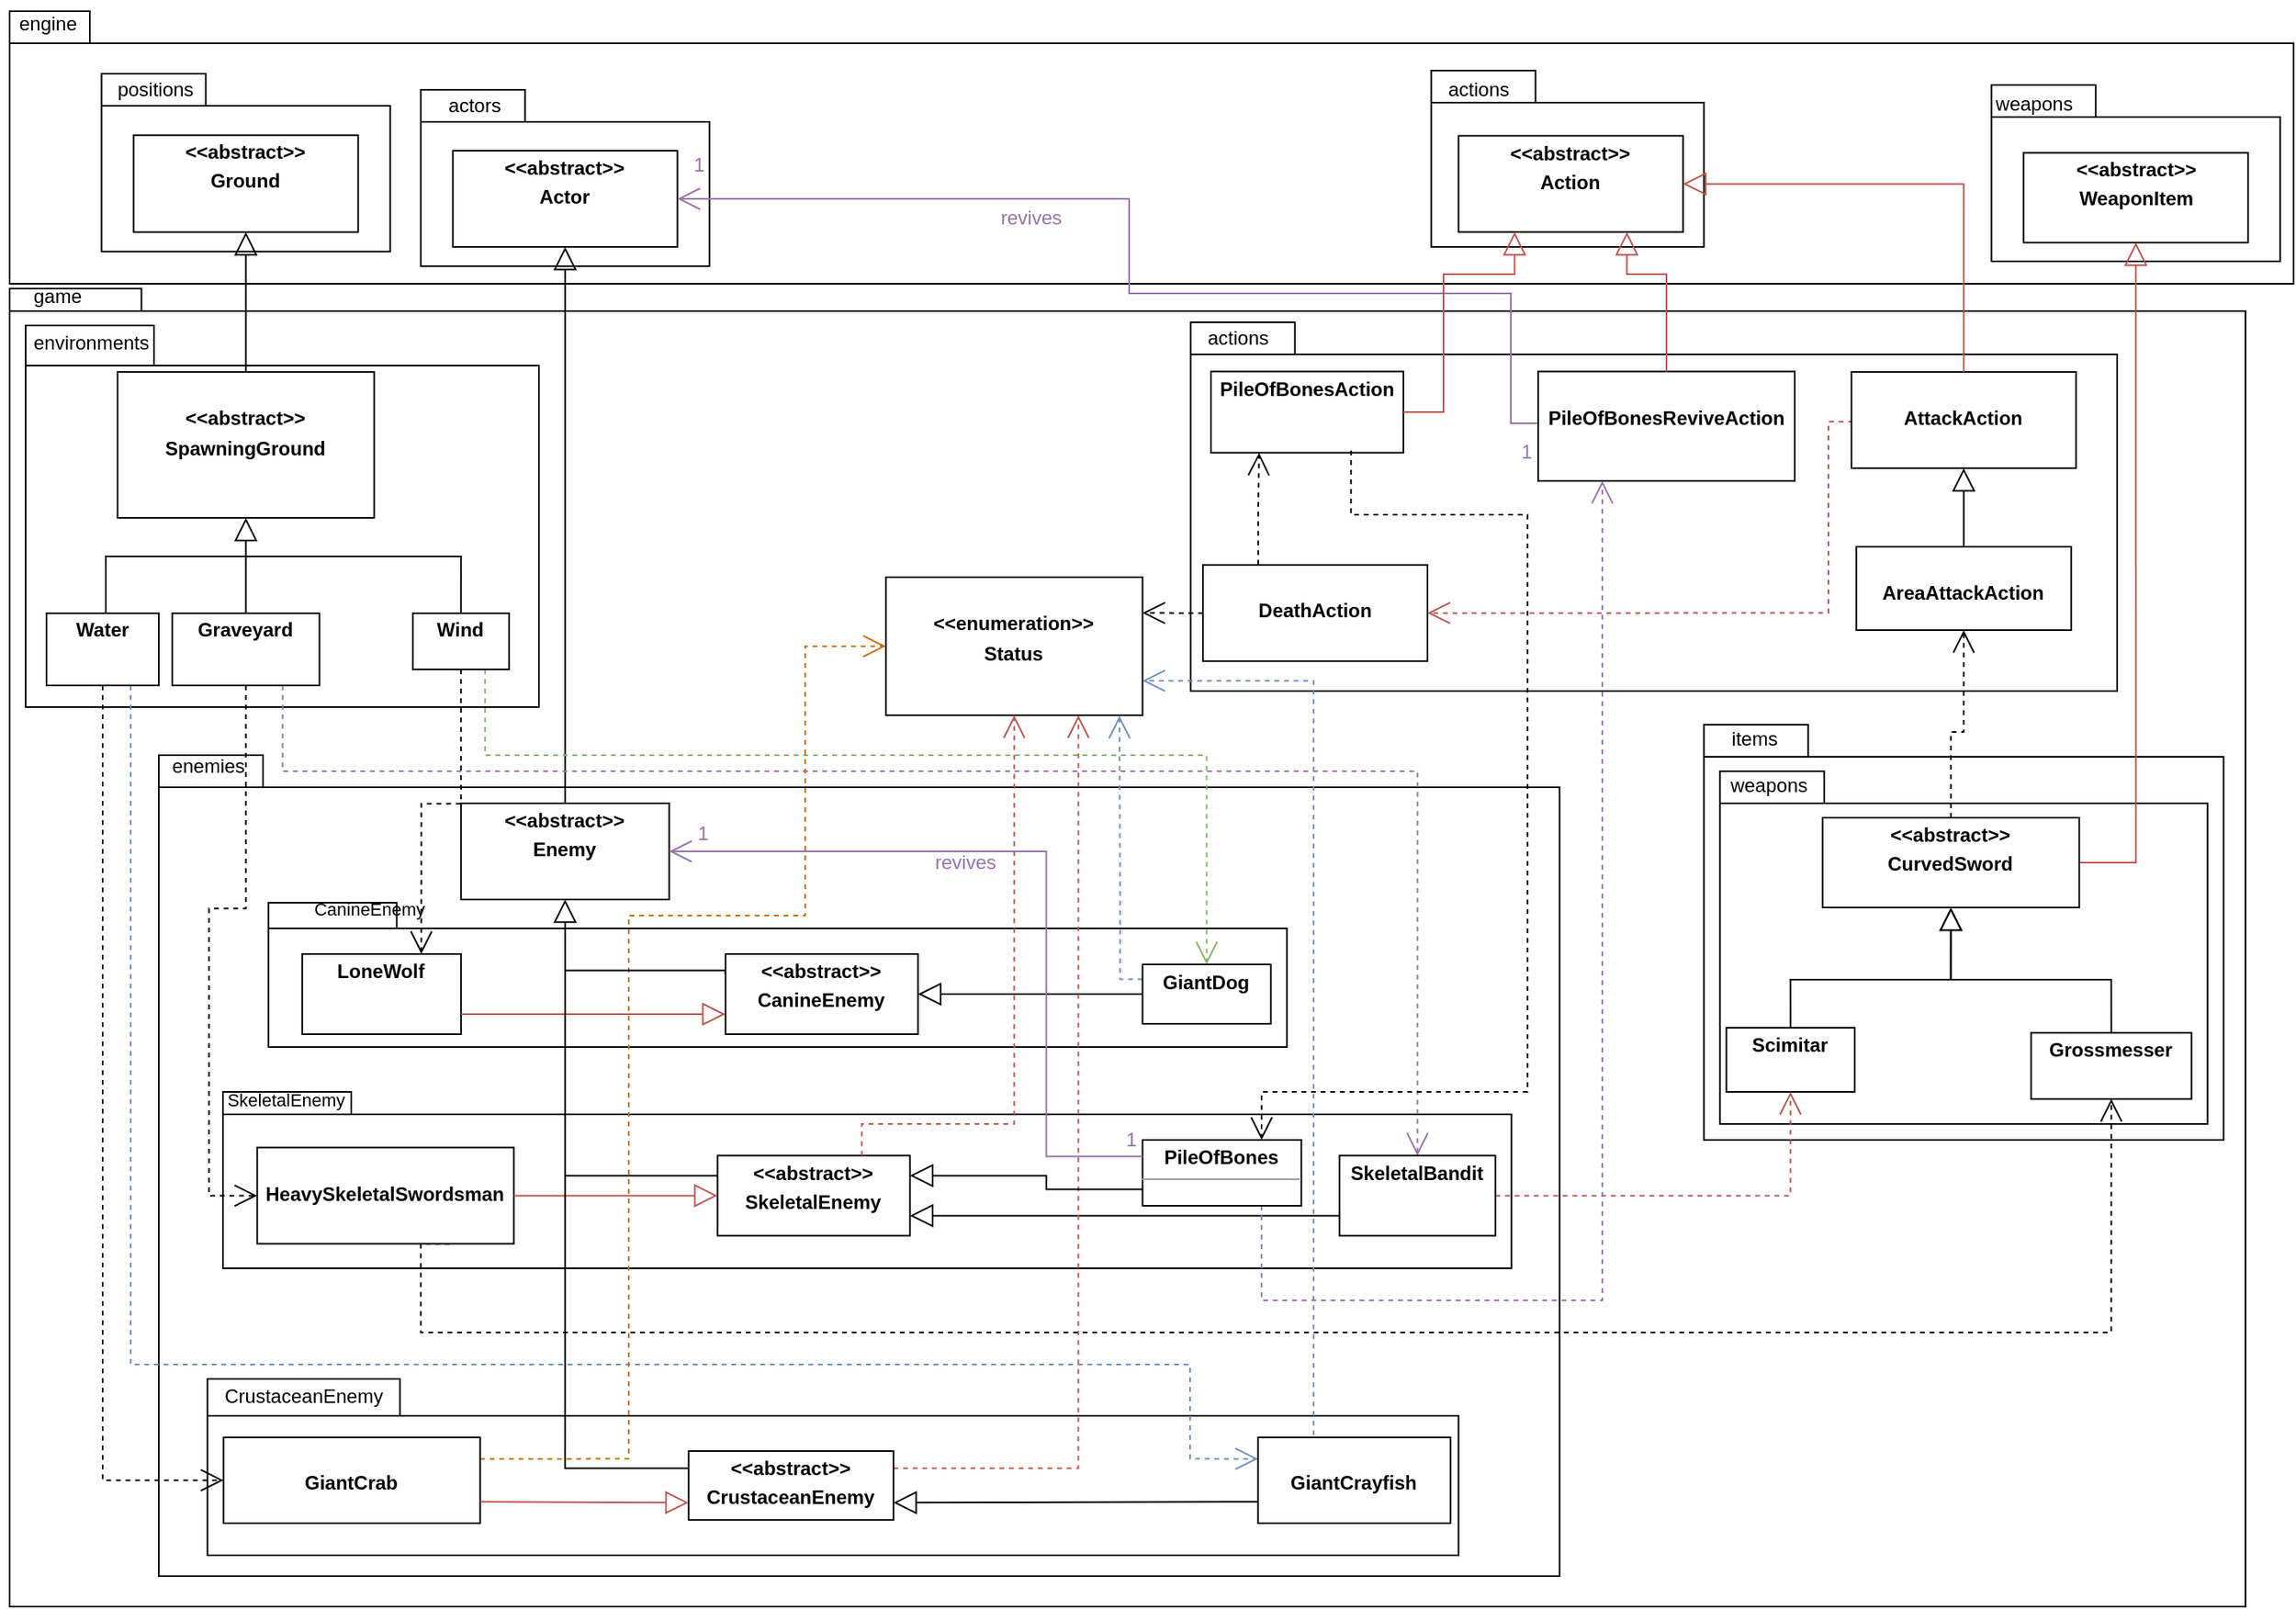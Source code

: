 <mxfile version="21.2.4" type="device">
  <diagram id="C5RBs43oDa-KdzZeNtuy" name="Page-1">
    <mxGraphModel dx="1568" dy="755" grid="1" gridSize="10" guides="1" tooltips="1" connect="1" arrows="1" fold="1" page="1" pageScale="1" pageWidth="827" pageHeight="1169" math="0" shadow="0">
      <root>
        <mxCell id="WIyWlLk6GJQsqaUBKTNV-0" />
        <mxCell id="WIyWlLk6GJQsqaUBKTNV-1" parent="WIyWlLk6GJQsqaUBKTNV-0" />
        <mxCell id="Q8YrJbRf7OsM0WiJZfdT-38" value="" style="shape=folder;fontStyle=1;spacingTop=10;tabWidth=40;tabHeight=14;tabPosition=left;html=1;whiteSpace=wrap;movable=1;resizable=1;rotatable=1;deletable=1;editable=1;locked=0;connectable=1;" parent="WIyWlLk6GJQsqaUBKTNV-1" vertex="1">
          <mxGeometry x="16" y="197" width="1394" height="822" as="geometry" />
        </mxCell>
        <mxCell id="JI6TtJaiHcL6YhsG274x-12" value="" style="shape=folder;fontStyle=1;spacingTop=10;tabWidth=65;tabHeight=20;tabPosition=left;html=1;whiteSpace=wrap;" vertex="1" parent="WIyWlLk6GJQsqaUBKTNV-1">
          <mxGeometry x="109" y="488" width="873.34" height="512" as="geometry" />
        </mxCell>
        <mxCell id="JI6TtJaiHcL6YhsG274x-13" value="&lt;div&gt;enemies&lt;/div&gt;" style="text;html=1;strokeColor=none;fillColor=none;align=center;verticalAlign=middle;whiteSpace=wrap;rounded=0;" vertex="1" parent="WIyWlLk6GJQsqaUBKTNV-1">
          <mxGeometry x="110.34" y="480" width="60" height="30" as="geometry" />
        </mxCell>
        <mxCell id="JI6TtJaiHcL6YhsG274x-10" value="" style="shape=folder;fontStyle=1;spacingTop=10;tabWidth=80;tabHeight=25;tabPosition=left;html=1;whiteSpace=wrap;" vertex="1" parent="WIyWlLk6GJQsqaUBKTNV-1">
          <mxGeometry x="26" y="220.03" width="320" height="237.97" as="geometry" />
        </mxCell>
        <mxCell id="JI6TtJaiHcL6YhsG274x-11" value="environments" style="text;html=1;strokeColor=none;fillColor=none;align=center;verticalAlign=middle;whiteSpace=wrap;rounded=0;" vertex="1" parent="WIyWlLk6GJQsqaUBKTNV-1">
          <mxGeometry x="37" y="223.96" width="60" height="14.03" as="geometry" />
        </mxCell>
        <mxCell id="JI6TtJaiHcL6YhsG274x-8" value="" style="shape=folder;fontStyle=1;spacingTop=10;tabWidth=65;tabHeight=20;tabPosition=left;html=1;whiteSpace=wrap;" vertex="1" parent="WIyWlLk6GJQsqaUBKTNV-1">
          <mxGeometry x="1072.34" y="469" width="324" height="259" as="geometry" />
        </mxCell>
        <mxCell id="JI6TtJaiHcL6YhsG274x-9" value="items" style="text;html=1;strokeColor=none;fillColor=none;align=center;verticalAlign=middle;whiteSpace=wrap;rounded=0;" vertex="1" parent="WIyWlLk6GJQsqaUBKTNV-1">
          <mxGeometry x="1074.34" y="463" width="60" height="30" as="geometry" />
        </mxCell>
        <mxCell id="-BQ047IAaA30-ouGBMNb-2" value="" style="shape=folder;fontStyle=1;spacingTop=10;tabWidth=50;tabHeight=20;tabPosition=left;html=1;whiteSpace=wrap;" parent="WIyWlLk6GJQsqaUBKTNV-1" vertex="1">
          <mxGeometry x="16" y="24" width="1424" height="170" as="geometry" />
        </mxCell>
        <mxCell id="JI6TtJaiHcL6YhsG274x-6" value="" style="shape=folder;fontStyle=1;spacingTop=10;tabWidth=65;tabHeight=20;tabPosition=left;html=1;whiteSpace=wrap;" vertex="1" parent="WIyWlLk6GJQsqaUBKTNV-1">
          <mxGeometry x="752.34" y="218" width="577.66" height="230" as="geometry" />
        </mxCell>
        <mxCell id="JI6TtJaiHcL6YhsG274x-7" value="actions" style="text;html=1;strokeColor=none;fillColor=none;align=center;verticalAlign=middle;whiteSpace=wrap;rounded=0;" vertex="1" parent="WIyWlLk6GJQsqaUBKTNV-1">
          <mxGeometry x="752.34" y="212.97" width="60" height="30" as="geometry" />
        </mxCell>
        <mxCell id="JI6TtJaiHcL6YhsG274x-4" value="" style="shape=folder;fontStyle=1;spacingTop=10;tabWidth=65;tabHeight=20;tabPosition=left;html=1;whiteSpace=wrap;" vertex="1" parent="WIyWlLk6GJQsqaUBKTNV-1">
          <mxGeometry x="1082.34" y="498" width="304" height="220" as="geometry" />
        </mxCell>
        <mxCell id="JI6TtJaiHcL6YhsG274x-5" value="weapons" style="text;html=1;strokeColor=none;fillColor=none;align=center;verticalAlign=middle;whiteSpace=wrap;rounded=0;" vertex="1" parent="WIyWlLk6GJQsqaUBKTNV-1">
          <mxGeometry x="1083.34" y="492" width="60" height="30" as="geometry" />
        </mxCell>
        <mxCell id="1DobKLqqPlb3yyplbgbn-2" value="" style="shape=folder;fontStyle=1;spacingTop=10;tabWidth=80;tabHeight=16;tabPosition=left;html=1;whiteSpace=wrap;movable=1;resizable=1;rotatable=1;deletable=1;editable=1;locked=0;connectable=1;" parent="WIyWlLk6GJQsqaUBKTNV-1" vertex="1">
          <mxGeometry x="177.34" y="580" width="635" height="90" as="geometry" />
        </mxCell>
        <mxCell id="1DobKLqqPlb3yyplbgbn-1" value="" style="shape=folder;fontStyle=1;spacingTop=10;tabWidth=80;tabHeight=14;tabPosition=left;html=1;whiteSpace=wrap;movable=1;resizable=1;rotatable=1;deletable=1;editable=1;locked=0;connectable=1;" parent="WIyWlLk6GJQsqaUBKTNV-1" vertex="1">
          <mxGeometry x="149" y="698" width="803.34" height="110" as="geometry" />
        </mxCell>
        <mxCell id="1DobKLqqPlb3yyplbgbn-0" value="" style="shape=folder;fontStyle=1;spacingTop=10;tabWidth=120;tabHeight=23;tabPosition=left;html=1;whiteSpace=wrap;movable=1;resizable=1;rotatable=1;deletable=1;editable=1;locked=0;connectable=1;" parent="WIyWlLk6GJQsqaUBKTNV-1" vertex="1">
          <mxGeometry x="139.34" y="877" width="780" height="110" as="geometry" />
        </mxCell>
        <mxCell id="aCF4ebAeAmmlX8r3hrio-355" value="" style="group" parent="WIyWlLk6GJQsqaUBKTNV-1" vertex="1" connectable="0">
          <mxGeometry x="1250" y="60.0" width="181.66" height="120.0" as="geometry" />
        </mxCell>
        <mxCell id="WeC_Fzpdg34F6DS3K2GO-38" value="`" style="shape=folder;fontStyle=1;spacingTop=10;tabWidth=65;tabHeight=20;tabPosition=left;html=1;whiteSpace=wrap;" parent="aCF4ebAeAmmlX8r3hrio-355" vertex="1">
          <mxGeometry x="1.66" y="10.0" width="180" height="110" as="geometry" />
        </mxCell>
        <mxCell id="WeC_Fzpdg34F6DS3K2GO-39" value="weapons&lt;span style=&quot;white-space: pre;&quot;&gt; &lt;/span&gt;" style="text;html=1;strokeColor=none;fillColor=none;align=center;verticalAlign=middle;whiteSpace=wrap;rounded=0;" parent="aCF4ebAeAmmlX8r3hrio-355" vertex="1">
          <mxGeometry width="60" height="44.211" as="geometry" />
        </mxCell>
        <mxCell id="WeC_Fzpdg34F6DS3K2GO-40" value="&lt;p style=&quot;margin:0px;margin-top:4px;text-align:center;&quot;&gt;&lt;b&gt;&amp;lt;&amp;lt;abstract&amp;gt;&amp;gt;&lt;/b&gt;&lt;/p&gt;&lt;p style=&quot;margin:0px;margin-top:4px;text-align:center;&quot;&gt;&lt;b&gt;WeaponItem&lt;/b&gt;&lt;/p&gt;" style="verticalAlign=top;align=left;overflow=fill;fontSize=12;fontFamily=Helvetica;html=1;whiteSpace=wrap;" parent="aCF4ebAeAmmlX8r3hrio-355" vertex="1">
          <mxGeometry x="21.66" y="52.28" width="140" height="56" as="geometry" />
        </mxCell>
        <mxCell id="-BQ047IAaA30-ouGBMNb-3" value="&lt;div&gt;engine&lt;/div&gt;" style="text;html=1;strokeColor=none;fillColor=none;align=center;verticalAlign=middle;whiteSpace=wrap;rounded=0;" parent="WIyWlLk6GJQsqaUBKTNV-1" vertex="1">
          <mxGeometry x="10" y="17" width="60" height="30.222" as="geometry" />
        </mxCell>
        <mxCell id="-BQ047IAaA30-ouGBMNb-7" value="" style="group" parent="WIyWlLk6GJQsqaUBKTNV-1" vertex="1" connectable="0">
          <mxGeometry x="73.29" y="57.996" width="180" height="115.852" as="geometry" />
        </mxCell>
        <mxCell id="-BQ047IAaA30-ouGBMNb-4" value="" style="shape=folder;fontStyle=1;spacingTop=10;tabWidth=65;tabHeight=20;tabPosition=left;html=1;whiteSpace=wrap;movable=1;resizable=1;rotatable=1;deletable=1;editable=1;locked=0;connectable=1;" parent="-BQ047IAaA30-ouGBMNb-7" vertex="1">
          <mxGeometry y="5.037" width="180" height="110.815" as="geometry" />
        </mxCell>
        <mxCell id="-BQ047IAaA30-ouGBMNb-5" value="positions" style="text;html=1;strokeColor=none;fillColor=none;align=center;verticalAlign=middle;whiteSpace=wrap;rounded=0;movable=1;resizable=1;rotatable=1;deletable=1;editable=1;locked=0;connectable=1;" parent="-BQ047IAaA30-ouGBMNb-7" vertex="1">
          <mxGeometry x="4" width="60" height="30.222" as="geometry" />
        </mxCell>
        <mxCell id="-BQ047IAaA30-ouGBMNb-6" value="&lt;p style=&quot;margin:0px;margin-top:4px;text-align:center;&quot;&gt;&lt;b&gt;&amp;lt;&amp;lt;abstract&amp;gt;&amp;gt;&lt;/b&gt;&lt;/p&gt;&lt;p style=&quot;margin:0px;margin-top:4px;text-align:center;&quot;&gt;&lt;b&gt;Ground&lt;/b&gt;&lt;/p&gt;" style="verticalAlign=top;align=left;overflow=fill;fontSize=12;fontFamily=Helvetica;html=1;whiteSpace=wrap;movable=1;resizable=1;rotatable=1;deletable=1;editable=1;locked=0;connectable=1;" parent="-BQ047IAaA30-ouGBMNb-7" vertex="1">
          <mxGeometry x="20" y="43.319" width="140" height="60.444" as="geometry" />
        </mxCell>
        <mxCell id="aCF4ebAeAmmlX8r3hrio-55" value="" style="group" parent="WIyWlLk6GJQsqaUBKTNV-1" vertex="1" connectable="0">
          <mxGeometry x="272.34" y="68" width="180" height="115" as="geometry" />
        </mxCell>
        <mxCell id="aCF4ebAeAmmlX8r3hrio-56" value="" style="shape=folder;fontStyle=1;spacingTop=10;tabWidth=65;tabHeight=20;tabPosition=left;html=1;whiteSpace=wrap;" parent="aCF4ebAeAmmlX8r3hrio-55" vertex="1">
          <mxGeometry y="5" width="180" height="110" as="geometry" />
        </mxCell>
        <mxCell id="aCF4ebAeAmmlX8r3hrio-57" value="actors" style="text;html=1;strokeColor=none;fillColor=none;align=center;verticalAlign=middle;whiteSpace=wrap;rounded=0;" parent="aCF4ebAeAmmlX8r3hrio-55" vertex="1">
          <mxGeometry x="4" width="60" height="30" as="geometry" />
        </mxCell>
        <mxCell id="aCF4ebAeAmmlX8r3hrio-58" value="&lt;p style=&quot;margin:0px;margin-top:4px;text-align:center;&quot;&gt;&lt;b style=&quot;background-color: initial;&quot;&gt;&amp;lt;&amp;lt;abstract&amp;gt;&amp;gt;&lt;/b&gt;&lt;br&gt;&lt;/p&gt;&lt;p style=&quot;margin:0px;margin-top:4px;text-align:center;&quot;&gt;&lt;b&gt;Actor&lt;/b&gt;&lt;/p&gt;" style="verticalAlign=top;align=left;overflow=fill;fontSize=12;fontFamily=Helvetica;html=1;whiteSpace=wrap;" parent="aCF4ebAeAmmlX8r3hrio-55" vertex="1">
          <mxGeometry x="20" y="43" width="140" height="60" as="geometry" />
        </mxCell>
        <mxCell id="Q8YrJbRf7OsM0WiJZfdT-33" value="1" style="text;html=1;align=center;verticalAlign=middle;whiteSpace=wrap;rounded=0;labelBackgroundColor=none;fontColor=#9673A6;" parent="aCF4ebAeAmmlX8r3hrio-55" vertex="1">
          <mxGeometry x="168" y="43.0" width="12" height="17.87" as="geometry" />
        </mxCell>
        <mxCell id="aCF4ebAeAmmlX8r3hrio-59" value="" style="endArrow=block;endSize=12;endFill=0;html=1;rounded=0;exitX=0.5;exitY=0;exitDx=0;exitDy=0;entryX=0.5;entryY=1;entryDx=0;entryDy=0;" parent="WIyWlLk6GJQsqaUBKTNV-1" source="aCF4ebAeAmmlX8r3hrio-53" target="aCF4ebAeAmmlX8r3hrio-58" edge="1">
          <mxGeometry width="160" relative="1" as="geometry">
            <mxPoint x="89.34" y="407" as="sourcePoint" />
            <mxPoint x="89.34" y="331" as="targetPoint" />
          </mxGeometry>
        </mxCell>
        <mxCell id="WeC_Fzpdg34F6DS3K2GO-46" style="edgeStyle=orthogonalEdgeStyle;rounded=0;orthogonalLoop=1;jettySize=auto;html=1;exitX=0.5;exitY=1;exitDx=0;exitDy=0;entryX=0;entryY=0.5;entryDx=0;entryDy=0;endArrow=open;endFill=0;dashed=1;endSize=12;" parent="WIyWlLk6GJQsqaUBKTNV-1" source="WeC_Fzpdg34F6DS3K2GO-13" target="aCF4ebAeAmmlX8r3hrio-101" edge="1">
          <mxGeometry relative="1" as="geometry">
            <mxPoint x="-137.66" y="709.09" as="targetPoint" />
          </mxGeometry>
        </mxCell>
        <mxCell id="1DobKLqqPlb3yyplbgbn-3" value="CanineEnemy" style="edgeLabel;html=1;align=center;verticalAlign=middle;resizable=0;points=[];labelBackgroundColor=none;" parent="WeC_Fzpdg34F6DS3K2GO-46" vertex="1" connectable="0">
          <mxGeometry x="-0.806" y="-4" relative="1" as="geometry">
            <mxPoint x="170" y="84" as="offset" />
          </mxGeometry>
        </mxCell>
        <mxCell id="Q8YrJbRf7OsM0WiJZfdT-10" style="edgeStyle=orthogonalEdgeStyle;rounded=0;orthogonalLoop=1;jettySize=auto;html=1;exitX=0.75;exitY=1;exitDx=0;exitDy=0;entryX=0;entryY=0.25;entryDx=0;entryDy=0;dashed=1;fillColor=#dae8fc;strokeColor=#6c8ebf;endSize=12;endArrow=open;endFill=0;" parent="WIyWlLk6GJQsqaUBKTNV-1" source="WeC_Fzpdg34F6DS3K2GO-13" target="aCF4ebAeAmmlX8r3hrio-130" edge="1">
          <mxGeometry relative="1" as="geometry">
            <Array as="points">
              <mxPoint x="92" y="868" />
              <mxPoint x="752" y="868" />
              <mxPoint x="752" y="927" />
            </Array>
          </mxGeometry>
        </mxCell>
        <mxCell id="WeC_Fzpdg34F6DS3K2GO-13" value="&lt;p style=&quot;margin:0px;margin-top:4px;text-align:center;&quot;&gt;&lt;b&gt;Water&lt;/b&gt;&lt;br&gt;&lt;/p&gt;&lt;div&gt;&lt;br&gt;&lt;/div&gt;" style="verticalAlign=top;align=left;overflow=fill;fontSize=12;fontFamily=Helvetica;html=1;whiteSpace=wrap;" parent="WIyWlLk6GJQsqaUBKTNV-1" vertex="1">
          <mxGeometry x="39.0" y="399.47" width="70" height="45" as="geometry" />
        </mxCell>
        <mxCell id="WeC_Fzpdg34F6DS3K2GO-51" style="rounded=0;orthogonalLoop=1;jettySize=auto;html=1;exitX=0.5;exitY=1;exitDx=0;exitDy=0;entryX=0.75;entryY=0;entryDx=0;entryDy=0;endArrow=open;endFill=0;dashed=1;endSize=12;edgeStyle=orthogonalEdgeStyle;" parent="WIyWlLk6GJQsqaUBKTNV-1" source="WeC_Fzpdg34F6DS3K2GO-14" target="WeC_Fzpdg34F6DS3K2GO-20" edge="1">
          <mxGeometry relative="1" as="geometry" />
        </mxCell>
        <mxCell id="Q8YrJbRf7OsM0WiJZfdT-8" style="edgeStyle=orthogonalEdgeStyle;rounded=0;orthogonalLoop=1;jettySize=auto;html=1;exitX=0.5;exitY=0;exitDx=0;exitDy=0;entryX=0.5;entryY=0;entryDx=0;entryDy=0;endArrow=none;endFill=0;" parent="WIyWlLk6GJQsqaUBKTNV-1" source="WeC_Fzpdg34F6DS3K2GO-14" target="WeC_Fzpdg34F6DS3K2GO-13" edge="1">
          <mxGeometry relative="1" as="geometry">
            <Array as="points">
              <mxPoint x="297" y="364" />
              <mxPoint x="76" y="364" />
              <mxPoint x="76" y="400" />
            </Array>
          </mxGeometry>
        </mxCell>
        <mxCell id="Q8YrJbRf7OsM0WiJZfdT-12" style="edgeStyle=orthogonalEdgeStyle;rounded=0;orthogonalLoop=1;jettySize=auto;html=1;exitX=0.75;exitY=1;exitDx=0;exitDy=0;entryX=0.5;entryY=0;entryDx=0;entryDy=0;endSize=12;dashed=1;endArrow=open;endFill=0;fillColor=#d5e8d4;strokeColor=#82b366;" parent="WIyWlLk6GJQsqaUBKTNV-1" source="WeC_Fzpdg34F6DS3K2GO-14" target="aCF4ebAeAmmlX8r3hrio-132" edge="1">
          <mxGeometry relative="1" as="geometry">
            <Array as="points">
              <mxPoint x="312" y="488" />
              <mxPoint x="762" y="488" />
            </Array>
          </mxGeometry>
        </mxCell>
        <mxCell id="WeC_Fzpdg34F6DS3K2GO-14" value="&lt;p style=&quot;margin:0px;margin-top:4px;text-align:center;&quot;&gt;&lt;b&gt;Wind&lt;/b&gt;&lt;br&gt;&lt;/p&gt;&lt;div&gt;&lt;br&gt;&lt;/div&gt;" style="verticalAlign=top;align=left;overflow=fill;fontSize=12;fontFamily=Helvetica;html=1;whiteSpace=wrap;" parent="WIyWlLk6GJQsqaUBKTNV-1" vertex="1">
          <mxGeometry x="267.39" y="399.47" width="60" height="35" as="geometry" />
        </mxCell>
        <mxCell id="WeC_Fzpdg34F6DS3K2GO-49" style="edgeStyle=orthogonalEdgeStyle;rounded=0;orthogonalLoop=1;jettySize=auto;html=1;exitX=0.5;exitY=1;exitDx=0;exitDy=0;entryX=0;entryY=0.5;entryDx=0;entryDy=0;endArrow=open;endFill=0;dashed=1;endSize=12;" parent="WIyWlLk6GJQsqaUBKTNV-1" source="WeC_Fzpdg34F6DS3K2GO-15" target="WeC_Fzpdg34F6DS3K2GO-21" edge="1">
          <mxGeometry relative="1" as="geometry" />
        </mxCell>
        <mxCell id="Q8YrJbRf7OsM0WiJZfdT-7" style="edgeStyle=orthogonalEdgeStyle;rounded=0;orthogonalLoop=1;jettySize=auto;html=1;exitX=0.5;exitY=0;exitDx=0;exitDy=0;endSize=12;endArrow=block;endFill=0;" parent="WIyWlLk6GJQsqaUBKTNV-1" source="WeC_Fzpdg34F6DS3K2GO-15" target="aCF4ebAeAmmlX8r3hrio-0" edge="1">
          <mxGeometry relative="1" as="geometry" />
        </mxCell>
        <mxCell id="Q8YrJbRf7OsM0WiJZfdT-11" style="edgeStyle=orthogonalEdgeStyle;rounded=0;orthogonalLoop=1;jettySize=auto;html=1;exitX=0.75;exitY=1;exitDx=0;exitDy=0;fillColor=#e1d5e7;strokeColor=#9673a6;dashed=1;endSize=12;endArrow=open;endFill=0;entryX=0.5;entryY=0;entryDx=0;entryDy=0;" parent="WIyWlLk6GJQsqaUBKTNV-1" source="WeC_Fzpdg34F6DS3K2GO-15" target="aCF4ebAeAmmlX8r3hrio-134" edge="1">
          <mxGeometry relative="1" as="geometry">
            <Array as="points">
              <mxPoint x="186" y="498" />
              <mxPoint x="894" y="498" />
            </Array>
          </mxGeometry>
        </mxCell>
        <mxCell id="WeC_Fzpdg34F6DS3K2GO-15" value="&lt;p style=&quot;margin:0px;margin-top:4px;text-align:center;&quot;&gt;&lt;b&gt;Graveyard&lt;/b&gt;&lt;br&gt;&lt;/p&gt;&lt;div&gt;&lt;br&gt;&lt;/div&gt;" style="verticalAlign=top;align=left;overflow=fill;fontSize=12;fontFamily=Helvetica;html=1;whiteSpace=wrap;" parent="WIyWlLk6GJQsqaUBKTNV-1" vertex="1">
          <mxGeometry x="117.39" y="399.47" width="91.8" height="45" as="geometry" />
        </mxCell>
        <mxCell id="WeC_Fzpdg34F6DS3K2GO-20" value="&lt;p style=&quot;margin:0px;margin-top:4px;text-align:center;&quot;&gt;&lt;b&gt;LoneWolf&lt;/b&gt;&lt;/p&gt;&lt;div&gt;&lt;br&gt;&lt;/div&gt;" style="verticalAlign=top;align=left;overflow=fill;fontSize=12;fontFamily=Helvetica;html=1;whiteSpace=wrap;" parent="WIyWlLk6GJQsqaUBKTNV-1" vertex="1">
          <mxGeometry x="198.44" y="612.0" width="99" height="50" as="geometry" />
        </mxCell>
        <mxCell id="Q8YrJbRf7OsM0WiJZfdT-3" style="edgeStyle=orthogonalEdgeStyle;rounded=0;orthogonalLoop=1;jettySize=auto;html=1;exitX=0.5;exitY=0;exitDx=0;exitDy=0;entryX=0.5;entryY=1;entryDx=0;entryDy=0;endSize=12;endArrow=block;endFill=0;" parent="WIyWlLk6GJQsqaUBKTNV-1" source="WeC_Fzpdg34F6DS3K2GO-54" target="Q8YrJbRf7OsM0WiJZfdT-2" edge="1">
          <mxGeometry relative="1" as="geometry">
            <Array as="points">
              <mxPoint x="1126.34" y="628" />
              <mxPoint x="1226.34" y="628" />
            </Array>
          </mxGeometry>
        </mxCell>
        <mxCell id="WeC_Fzpdg34F6DS3K2GO-54" value="&lt;p style=&quot;margin:0px;margin-top:4px;text-align:center;&quot;&gt;&lt;b&gt;Scimitar&lt;/b&gt;&lt;/p&gt;&lt;div&gt;&lt;br&gt;&lt;/div&gt;" style="verticalAlign=top;align=left;overflow=fill;fontSize=12;fontFamily=Helvetica;html=1;whiteSpace=wrap;" parent="WIyWlLk6GJQsqaUBKTNV-1" vertex="1">
          <mxGeometry x="1086.34" y="658" width="80" height="40" as="geometry" />
        </mxCell>
        <mxCell id="Q8YrJbRf7OsM0WiJZfdT-9" style="edgeStyle=orthogonalEdgeStyle;rounded=0;orthogonalLoop=1;jettySize=auto;html=1;exitX=0.5;exitY=0;exitDx=0;exitDy=0;entryX=0.5;entryY=1;entryDx=0;entryDy=0;endSize=12;endArrow=block;endFill=0;" parent="WIyWlLk6GJQsqaUBKTNV-1" source="aCF4ebAeAmmlX8r3hrio-0" target="-BQ047IAaA30-ouGBMNb-6" edge="1">
          <mxGeometry relative="1" as="geometry">
            <Array as="points">
              <mxPoint x="163" y="230" />
              <mxPoint x="163" y="230" />
            </Array>
          </mxGeometry>
        </mxCell>
        <mxCell id="aCF4ebAeAmmlX8r3hrio-0" value="&lt;p style=&quot;margin:0px;margin-top:4px;text-align:center;&quot;&gt;&lt;b&gt;&lt;br&gt;&lt;/b&gt;&lt;/p&gt;&lt;p style=&quot;margin:0px;margin-top:4px;text-align:center;&quot;&gt;&lt;b&gt;&amp;lt;&amp;lt;abstract&amp;gt;&amp;gt;&lt;/b&gt;&lt;/p&gt;&lt;p style=&quot;margin:0px;margin-top:4px;text-align:center;&quot;&gt;&lt;b&gt;SpawningGround&lt;br&gt;&lt;/b&gt;&lt;/p&gt;&lt;div&gt;&lt;br&gt;&lt;/div&gt;" style="verticalAlign=top;align=left;overflow=fill;fontSize=12;fontFamily=Helvetica;html=1;whiteSpace=wrap;" parent="WIyWlLk6GJQsqaUBKTNV-1" vertex="1">
          <mxGeometry x="83.29" y="248.97" width="160" height="91" as="geometry" />
        </mxCell>
        <mxCell id="-BQ047IAaA30-ouGBMNb-11" value="&lt;div&gt;game&lt;br&gt;&lt;/div&gt;" style="text;html=1;strokeColor=none;fillColor=none;align=center;verticalAlign=middle;whiteSpace=wrap;rounded=0;" parent="WIyWlLk6GJQsqaUBKTNV-1" vertex="1">
          <mxGeometry x="21" y="193.85" width="50" height="16.15" as="geometry" />
        </mxCell>
        <mxCell id="aCF4ebAeAmmlX8r3hrio-53" value="&lt;p style=&quot;margin:0px;margin-top:4px;text-align:center;&quot;&gt;&lt;b&gt;&amp;lt;&amp;lt;abstract&amp;gt;&amp;gt;&lt;/b&gt;&lt;/p&gt;&lt;p style=&quot;margin:0px;margin-top:4px;text-align:center;&quot;&gt;&lt;b&gt;Enemy&lt;/b&gt;&lt;/p&gt;" style="verticalAlign=top;align=left;overflow=fill;fontSize=12;fontFamily=Helvetica;html=1;whiteSpace=wrap;" parent="WIyWlLk6GJQsqaUBKTNV-1" vertex="1">
          <mxGeometry x="297.44" y="518" width="129.8" height="60" as="geometry" />
        </mxCell>
        <mxCell id="JI6TtJaiHcL6YhsG274x-33" style="edgeStyle=orthogonalEdgeStyle;rounded=0;orthogonalLoop=1;jettySize=auto;html=1;exitX=0;exitY=0.5;exitDx=0;exitDy=0;entryX=1;entryY=0.5;entryDx=0;entryDy=0;fillColor=#f8cecc;strokeColor=#b85450;dashed=1;endArrow=open;endFill=0;endSize=12;" edge="1" parent="WIyWlLk6GJQsqaUBKTNV-1" source="aCF4ebAeAmmlX8r3hrio-106" target="Q8YrJbRf7OsM0WiJZfdT-15">
          <mxGeometry relative="1" as="geometry">
            <Array as="points">
              <mxPoint x="1164" y="280" />
              <mxPoint x="1150" y="280" />
              <mxPoint x="1150" y="399" />
            </Array>
          </mxGeometry>
        </mxCell>
        <mxCell id="aCF4ebAeAmmlX8r3hrio-106" value="&lt;p style=&quot;margin:0px;margin-top:4px;text-align:center;&quot;&gt;&lt;b&gt;&lt;br&gt;&lt;/b&gt;&lt;/p&gt;&lt;p style=&quot;margin:0px;margin-top:4px;text-align:center;&quot;&gt;&lt;b&gt;AttackAction&lt;/b&gt;&lt;/p&gt;" style="verticalAlign=top;align=left;overflow=fill;fontSize=12;fontFamily=Helvetica;html=1;whiteSpace=wrap;" parent="WIyWlLk6GJQsqaUBKTNV-1" vertex="1">
          <mxGeometry x="1164.34" y="248.97" width="140" height="60" as="geometry" />
        </mxCell>
        <mxCell id="aCF4ebAeAmmlX8r3hrio-160" style="rounded=0;orthogonalLoop=1;jettySize=auto;html=1;exitX=1;exitY=0.75;exitDx=0;exitDy=0;entryX=0;entryY=0.75;entryDx=0;entryDy=0;endSize=12;endArrow=block;endFill=0;fillColor=#f8cecc;strokeColor=#b85450;" parent="WIyWlLk6GJQsqaUBKTNV-1" target="aCF4ebAeAmmlX8r3hrio-162" edge="1" source="WeC_Fzpdg34F6DS3K2GO-20">
          <mxGeometry relative="1" as="geometry">
            <mxPoint x="325.34" y="580.997" as="sourcePoint" />
          </mxGeometry>
        </mxCell>
        <mxCell id="Q8YrJbRf7OsM0WiJZfdT-44" style="edgeStyle=orthogonalEdgeStyle;rounded=0;orthogonalLoop=1;jettySize=auto;html=1;exitX=0;exitY=0.25;exitDx=0;exitDy=0;entryX=0.91;entryY=1.003;entryDx=0;entryDy=0;entryPerimeter=0;dashed=1;endSize=12;fillColor=#dae8fc;strokeColor=#6c8ebf;endArrow=open;endFill=0;" parent="WIyWlLk6GJQsqaUBKTNV-1" source="aCF4ebAeAmmlX8r3hrio-132" target="Q8YrJbRf7OsM0WiJZfdT-26" edge="1">
          <mxGeometry relative="1" as="geometry">
            <Array as="points">
              <mxPoint x="708.34" y="572" />
              <mxPoint x="708.34" y="563" />
            </Array>
          </mxGeometry>
        </mxCell>
        <mxCell id="aCF4ebAeAmmlX8r3hrio-132" value="&lt;p style=&quot;margin:0px;margin-top:4px;text-align:center;&quot;&gt;&lt;b&gt;GiantDog&lt;/b&gt;&lt;/p&gt;" style="verticalAlign=top;align=left;overflow=fill;fontSize=12;fontFamily=Helvetica;html=1;whiteSpace=wrap;" parent="WIyWlLk6GJQsqaUBKTNV-1" vertex="1">
          <mxGeometry x="722.34" y="618.5" width="80" height="37" as="geometry" />
        </mxCell>
        <mxCell id="aCF4ebAeAmmlX8r3hrio-164" style="rounded=0;orthogonalLoop=1;jettySize=auto;html=1;exitX=0;exitY=0.5;exitDx=0;exitDy=0;endSize=12;endArrow=block;endFill=0;" parent="WIyWlLk6GJQsqaUBKTNV-1" source="aCF4ebAeAmmlX8r3hrio-132" target="aCF4ebAeAmmlX8r3hrio-162" edge="1">
          <mxGeometry relative="1" as="geometry">
            <mxPoint x="397.34" y="587.857" as="sourcePoint" />
            <mxPoint x="292.34" y="587.947" as="targetPoint" />
          </mxGeometry>
        </mxCell>
        <mxCell id="aCF4ebAeAmmlX8r3hrio-156" value="" style="group" parent="WIyWlLk6GJQsqaUBKTNV-1" vertex="1" connectable="0">
          <mxGeometry x="422.34" y="727.997" width="190" height="69.4" as="geometry" />
        </mxCell>
        <mxCell id="JI6TtJaiHcL6YhsG274x-3" style="edgeStyle=orthogonalEdgeStyle;rounded=0;orthogonalLoop=1;jettySize=auto;html=1;exitX=0;exitY=0.25;exitDx=0;exitDy=0;endArrow=none;endFill=0;" edge="1" parent="aCF4ebAeAmmlX8r3hrio-156" source="aCF4ebAeAmmlX8r3hrio-157">
          <mxGeometry relative="1" as="geometry">
            <mxPoint x="-60.0" y="22.314" as="targetPoint" />
          </mxGeometry>
        </mxCell>
        <mxCell id="aCF4ebAeAmmlX8r3hrio-157" value="&lt;p style=&quot;margin:0px;margin-top:4px;text-align:center;&quot;&gt;&lt;b&gt;&amp;lt;&amp;lt;abstract&amp;gt;&amp;gt;&lt;/b&gt;&lt;/p&gt;&lt;p style=&quot;margin:0px;margin-top:4px;text-align:center;&quot;&gt;&lt;b&gt;SkeletalEnemy&lt;/b&gt;&lt;/p&gt;" style="verticalAlign=top;align=left;overflow=fill;fontSize=12;fontFamily=Helvetica;html=1;whiteSpace=wrap;" parent="aCF4ebAeAmmlX8r3hrio-156" vertex="1">
          <mxGeometry x="35" y="9.7" width="120" height="50" as="geometry" />
        </mxCell>
        <mxCell id="Q8YrJbRf7OsM0WiJZfdT-43" style="edgeStyle=orthogonalEdgeStyle;rounded=0;orthogonalLoop=1;jettySize=auto;html=1;exitX=1;exitY=0.25;exitDx=0;exitDy=0;entryX=0;entryY=0.5;entryDx=0;entryDy=0;fillColor=#f0a30a;strokeColor=#BD7000;dashed=1;endArrow=open;endFill=0;endSize=12;" parent="WIyWlLk6GJQsqaUBKTNV-1" source="aCF4ebAeAmmlX8r3hrio-101" target="Q8YrJbRf7OsM0WiJZfdT-26" edge="1">
          <mxGeometry relative="1" as="geometry">
            <Array as="points">
              <mxPoint x="402" y="927" />
              <mxPoint x="402" y="588" />
              <mxPoint x="512" y="588" />
              <mxPoint x="512" y="420" />
            </Array>
          </mxGeometry>
        </mxCell>
        <mxCell id="aCF4ebAeAmmlX8r3hrio-101" value="&lt;p style=&quot;margin:0px;margin-top:4px;text-align:center;&quot;&gt;&lt;b&gt;&lt;br&gt;&lt;/b&gt;&lt;/p&gt;&lt;p style=&quot;margin:0px;margin-top:4px;text-align:center;&quot;&gt;&lt;b&gt;GiantCrab&lt;/b&gt;&lt;/p&gt;&lt;div&gt;&lt;br&gt;&lt;/div&gt;" style="verticalAlign=top;align=left;overflow=fill;fontSize=12;fontFamily=Helvetica;html=1;whiteSpace=wrap;" parent="WIyWlLk6GJQsqaUBKTNV-1" vertex="1">
          <mxGeometry x="149.34" y="913.46" width="160" height="53.54" as="geometry" />
        </mxCell>
        <mxCell id="aCF4ebAeAmmlX8r3hrio-100" style="rounded=0;orthogonalLoop=1;jettySize=auto;html=1;exitX=1;exitY=0.75;exitDx=0;exitDy=0;entryX=0;entryY=0.75;entryDx=0;entryDy=0;endSize=12;endArrow=block;endFill=0;fillColor=#f8cecc;strokeColor=#b85450;" parent="WIyWlLk6GJQsqaUBKTNV-1" source="aCF4ebAeAmmlX8r3hrio-101" target="aCF4ebAeAmmlX8r3hrio-152" edge="1">
          <mxGeometry relative="1" as="geometry" />
        </mxCell>
        <mxCell id="aCF4ebAeAmmlX8r3hrio-402" style="edgeStyle=orthogonalEdgeStyle;rounded=0;orthogonalLoop=1;jettySize=auto;html=1;exitX=0.75;exitY=1;exitDx=0;exitDy=0;entryX=0.5;entryY=1;entryDx=0;entryDy=0;endSize=12;endArrow=open;endFill=0;dashed=1;" parent="WIyWlLk6GJQsqaUBKTNV-1" source="WeC_Fzpdg34F6DS3K2GO-21" target="aCF4ebAeAmmlX8r3hrio-398" edge="1">
          <mxGeometry relative="1" as="geometry">
            <Array as="points">
              <mxPoint x="272.34" y="848" />
              <mxPoint x="1326.34" y="848" />
            </Array>
          </mxGeometry>
        </mxCell>
        <mxCell id="WeC_Fzpdg34F6DS3K2GO-21" value="&lt;p style=&quot;margin:0px;margin-top:4px;text-align:center;&quot;&gt;&lt;b&gt;&lt;br&gt;&lt;/b&gt;&lt;/p&gt;&lt;p style=&quot;margin:0px;margin-top:4px;text-align:center;&quot;&gt;&lt;b&gt;HeavySkeletalSwordsman&lt;br&gt;&lt;/b&gt;&lt;/p&gt;&lt;div&gt;&lt;br&gt;&lt;/div&gt;" style="verticalAlign=top;align=left;overflow=fill;fontSize=12;fontFamily=Helvetica;html=1;whiteSpace=wrap;" parent="WIyWlLk6GJQsqaUBKTNV-1" vertex="1">
          <mxGeometry x="170.34" y="732.7" width="160" height="60" as="geometry" />
        </mxCell>
        <mxCell id="aCF4ebAeAmmlX8r3hrio-155" style="rounded=0;orthogonalLoop=1;jettySize=auto;html=1;exitX=1;exitY=0.5;exitDx=0;exitDy=0;entryX=0;entryY=0.5;entryDx=0;entryDy=0;endSize=12;endArrow=block;endFill=0;fillColor=#f8cecc;strokeColor=#b85450;" parent="WIyWlLk6GJQsqaUBKTNV-1" source="WeC_Fzpdg34F6DS3K2GO-21" target="aCF4ebAeAmmlX8r3hrio-157" edge="1">
          <mxGeometry relative="1" as="geometry">
            <mxPoint x="162.34" y="657.607" as="sourcePoint" />
          </mxGeometry>
        </mxCell>
        <mxCell id="aCF4ebAeAmmlX8r3hrio-368" style="edgeStyle=orthogonalEdgeStyle;rounded=0;orthogonalLoop=1;jettySize=auto;html=1;exitX=1;exitY=0.5;exitDx=0;exitDy=0;entryX=0.5;entryY=1;entryDx=0;entryDy=0;endSize=12;endArrow=open;endFill=0;fillColor=#f8cecc;strokeColor=#b85450;dashed=1;" parent="WIyWlLk6GJQsqaUBKTNV-1" source="aCF4ebAeAmmlX8r3hrio-134" target="WeC_Fzpdg34F6DS3K2GO-54" edge="1">
          <mxGeometry relative="1" as="geometry" />
        </mxCell>
        <mxCell id="aCF4ebAeAmmlX8r3hrio-134" value="&lt;p style=&quot;margin:0px;margin-top:4px;text-align:center;&quot;&gt;&lt;b&gt;SkeletalBandit&lt;/b&gt;&lt;/p&gt;&lt;div&gt;&lt;br&gt;&lt;/div&gt;&lt;div&gt;&lt;br&gt;&lt;/div&gt;&lt;div&gt;&lt;br&gt;&lt;/div&gt;&lt;div&gt;&lt;br&gt;&lt;/div&gt;" style="verticalAlign=top;align=left;overflow=fill;fontSize=12;fontFamily=Helvetica;html=1;whiteSpace=wrap;" parent="WIyWlLk6GJQsqaUBKTNV-1" vertex="1">
          <mxGeometry x="845.17" y="737.7" width="97.17" height="50" as="geometry" />
        </mxCell>
        <mxCell id="aCF4ebAeAmmlX8r3hrio-159" style="rounded=0;orthogonalLoop=1;jettySize=auto;html=1;exitX=0;exitY=0.75;exitDx=0;exitDy=0;entryX=1;entryY=0.75;entryDx=0;entryDy=0;endSize=12;endArrow=block;endFill=0;" parent="WIyWlLk6GJQsqaUBKTNV-1" source="aCF4ebAeAmmlX8r3hrio-134" target="aCF4ebAeAmmlX8r3hrio-157" edge="1">
          <mxGeometry relative="1" as="geometry">
            <mxPoint x="567.34" y="657.607" as="sourcePoint" />
            <mxPoint x="281.34" y="667.607" as="targetPoint" />
          </mxGeometry>
        </mxCell>
        <mxCell id="Q8YrJbRf7OsM0WiJZfdT-45" style="edgeStyle=orthogonalEdgeStyle;rounded=0;orthogonalLoop=1;jettySize=auto;html=1;exitX=0.25;exitY=0;exitDx=0;exitDy=0;entryX=1;entryY=0.75;entryDx=0;entryDy=0;dashed=1;fillColor=#dae8fc;strokeColor=#6c8ebf;endSize=12;endArrow=open;endFill=0;" parent="WIyWlLk6GJQsqaUBKTNV-1" source="aCF4ebAeAmmlX8r3hrio-130" target="Q8YrJbRf7OsM0WiJZfdT-26" edge="1">
          <mxGeometry relative="1" as="geometry">
            <Array as="points">
              <mxPoint x="829" y="914" />
              <mxPoint x="829" y="442" />
            </Array>
          </mxGeometry>
        </mxCell>
        <mxCell id="aCF4ebAeAmmlX8r3hrio-130" value="&lt;p style=&quot;margin:0px;margin-top:4px;text-align:center;&quot;&gt;&lt;b&gt;&lt;br&gt;&lt;/b&gt;&lt;/p&gt;&lt;p style=&quot;margin:0px;margin-top:4px;text-align:center;&quot;&gt;&lt;b&gt;GiantCrayfish&lt;/b&gt;&lt;/p&gt;&lt;div&gt;&lt;br&gt;&lt;/div&gt;" style="verticalAlign=top;align=left;overflow=fill;fontSize=12;fontFamily=Helvetica;html=1;whiteSpace=wrap;" parent="WIyWlLk6GJQsqaUBKTNV-1" vertex="1">
          <mxGeometry x="794.34" y="913.46" width="120" height="53.54" as="geometry" />
        </mxCell>
        <mxCell id="aCF4ebAeAmmlX8r3hrio-154" style="rounded=0;orthogonalLoop=1;jettySize=auto;html=1;exitX=0;exitY=0.75;exitDx=0;exitDy=0;entryX=1;entryY=0.75;entryDx=0;entryDy=0;endSize=12;endArrow=block;endFill=0;" parent="WIyWlLk6GJQsqaUBKTNV-1" source="aCF4ebAeAmmlX8r3hrio-130" target="aCF4ebAeAmmlX8r3hrio-152" edge="1">
          <mxGeometry relative="1" as="geometry">
            <mxPoint x="-10.66" y="727.997" as="sourcePoint" />
            <mxPoint x="98.34" y="727.997" as="targetPoint" />
          </mxGeometry>
        </mxCell>
        <mxCell id="aCF4ebAeAmmlX8r3hrio-347" style="edgeStyle=orthogonalEdgeStyle;rounded=0;orthogonalLoop=1;jettySize=auto;html=1;exitX=0;exitY=0.25;exitDx=0;exitDy=0;entryX=0.5;entryY=1;entryDx=0;entryDy=0;endArrow=block;endFill=0;endSize=12;" parent="WIyWlLk6GJQsqaUBKTNV-1" source="aCF4ebAeAmmlX8r3hrio-152" target="aCF4ebAeAmmlX8r3hrio-53" edge="1">
          <mxGeometry relative="1" as="geometry">
            <mxPoint x="477.24" y="338.6" as="targetPoint" />
          </mxGeometry>
        </mxCell>
        <mxCell id="Q8YrJbRf7OsM0WiJZfdT-29" style="edgeStyle=orthogonalEdgeStyle;rounded=0;orthogonalLoop=1;jettySize=auto;html=1;exitX=1;exitY=0.25;exitDx=0;exitDy=0;entryX=0.75;entryY=1;entryDx=0;entryDy=0;fillColor=#f8cecc;strokeColor=#b85450;dashed=1;endArrow=open;endFill=0;endSize=12;" parent="WIyWlLk6GJQsqaUBKTNV-1" source="aCF4ebAeAmmlX8r3hrio-152" target="Q8YrJbRf7OsM0WiJZfdT-26" edge="1">
          <mxGeometry relative="1" as="geometry" />
        </mxCell>
        <mxCell id="aCF4ebAeAmmlX8r3hrio-152" value="&lt;p style=&quot;margin:0px;margin-top:4px;text-align:center;&quot;&gt;&lt;b&gt;&amp;lt;&amp;lt;abstract&amp;gt;&amp;gt;&lt;/b&gt;&lt;/p&gt;&lt;p style=&quot;margin:0px;margin-top:4px;text-align:center;&quot;&gt;&lt;b&gt;CrustaceanEnemy&lt;/b&gt;&lt;/p&gt;" style="verticalAlign=top;align=left;overflow=fill;fontSize=12;fontFamily=Helvetica;html=1;whiteSpace=wrap;" parent="WIyWlLk6GJQsqaUBKTNV-1" vertex="1">
          <mxGeometry x="439.34" y="922.01" width="127.75" height="42.91" as="geometry" />
        </mxCell>
        <mxCell id="Q8YrJbRf7OsM0WiJZfdT-4" value="" style="edgeStyle=orthogonalEdgeStyle;rounded=0;orthogonalLoop=1;jettySize=auto;html=1;exitX=0.5;exitY=0;exitDx=0;exitDy=0;endSize=12;entryX=0.5;entryY=1;entryDx=0;entryDy=0;endArrow=block;endFill=0;" parent="WIyWlLk6GJQsqaUBKTNV-1" source="aCF4ebAeAmmlX8r3hrio-398" target="Q8YrJbRf7OsM0WiJZfdT-2" edge="1">
          <mxGeometry relative="1" as="geometry">
            <mxPoint x="1246.34" y="518.87" as="targetPoint" />
            <Array as="points">
              <mxPoint x="1326.34" y="628" />
              <mxPoint x="1226.34" y="628" />
            </Array>
          </mxGeometry>
        </mxCell>
        <mxCell id="aCF4ebAeAmmlX8r3hrio-398" value="&lt;p style=&quot;margin:0px;margin-top:4px;text-align:center;&quot;&gt;&lt;b style=&quot;background-color: initial;&quot;&gt;Grossmesser&lt;/b&gt;&lt;br&gt;&lt;/p&gt;&lt;div&gt;&lt;br&gt;&lt;/div&gt;" style="verticalAlign=top;align=left;overflow=fill;fontSize=12;fontFamily=Helvetica;html=1;whiteSpace=wrap;" parent="WIyWlLk6GJQsqaUBKTNV-1" vertex="1">
          <mxGeometry x="1276.34" y="661.16" width="100" height="41.24" as="geometry" />
        </mxCell>
        <mxCell id="Q8YrJbRf7OsM0WiJZfdT-0" value="&lt;p style=&quot;margin:0px;margin-top:4px;text-align:center;&quot;&gt;&lt;b&gt;&lt;br&gt;&lt;/b&gt;&lt;/p&gt;&lt;p style=&quot;margin:0px;margin-top:4px;text-align:center;&quot;&gt;&lt;b&gt;AreaAttackAction&lt;/b&gt;&lt;br&gt;&lt;/p&gt;" style="verticalAlign=top;align=left;overflow=fill;fontSize=12;fontFamily=Helvetica;html=1;whiteSpace=wrap;" parent="WIyWlLk6GJQsqaUBKTNV-1" vertex="1">
          <mxGeometry x="1167.34" y="358.01" width="134" height="51.99" as="geometry" />
        </mxCell>
        <mxCell id="Q8YrJbRf7OsM0WiJZfdT-1" style="rounded=0;orthogonalLoop=1;jettySize=auto;html=1;endArrow=block;endFill=0;endSize=12;exitX=0.5;exitY=0;exitDx=0;exitDy=0;entryX=0.5;entryY=1;entryDx=0;entryDy=0;" parent="WIyWlLk6GJQsqaUBKTNV-1" source="Q8YrJbRf7OsM0WiJZfdT-0" target="aCF4ebAeAmmlX8r3hrio-106" edge="1">
          <mxGeometry relative="1" as="geometry">
            <mxPoint x="1937.0" y="503.06" as="sourcePoint" />
            <mxPoint x="1975.0" y="329.33" as="targetPoint" />
          </mxGeometry>
        </mxCell>
        <mxCell id="Q8YrJbRf7OsM0WiJZfdT-5" style="edgeStyle=orthogonalEdgeStyle;rounded=0;orthogonalLoop=1;jettySize=auto;html=1;exitX=1;exitY=0.5;exitDx=0;exitDy=0;endSize=12;endArrow=block;endFill=0;fillColor=#f8cecc;strokeColor=#b85450;entryX=0.5;entryY=1;entryDx=0;entryDy=0;" parent="WIyWlLk6GJQsqaUBKTNV-1" source="Q8YrJbRf7OsM0WiJZfdT-2" target="WeC_Fzpdg34F6DS3K2GO-40" edge="1">
          <mxGeometry relative="1" as="geometry">
            <Array as="points">
              <mxPoint x="1342" y="555" />
            </Array>
          </mxGeometry>
        </mxCell>
        <mxCell id="Q8YrJbRf7OsM0WiJZfdT-40" style="edgeStyle=orthogonalEdgeStyle;rounded=0;orthogonalLoop=1;jettySize=auto;html=1;exitX=0.5;exitY=0;exitDx=0;exitDy=0;entryX=0.5;entryY=1;entryDx=0;entryDy=0;dashed=1;endSize=12;endArrow=open;endFill=0;" parent="WIyWlLk6GJQsqaUBKTNV-1" source="Q8YrJbRf7OsM0WiJZfdT-2" target="Q8YrJbRf7OsM0WiJZfdT-0" edge="1">
          <mxGeometry relative="1" as="geometry" />
        </mxCell>
        <mxCell id="Q8YrJbRf7OsM0WiJZfdT-2" value="&lt;p style=&quot;margin:0px;margin-top:4px;text-align:center;&quot;&gt;&lt;b&gt;&amp;lt;&amp;lt;abstract&amp;gt;&amp;gt;&lt;/b&gt;&lt;/p&gt;&lt;p style=&quot;margin:0px;margin-top:4px;text-align:center;&quot;&gt;&lt;b&gt;CurvedSword&lt;/b&gt;&lt;/p&gt;" style="verticalAlign=top;align=left;overflow=fill;fontSize=12;fontFamily=Helvetica;html=1;whiteSpace=wrap;" parent="WIyWlLk6GJQsqaUBKTNV-1" vertex="1">
          <mxGeometry x="1146.34" y="527" width="160" height="56" as="geometry" />
        </mxCell>
        <mxCell id="Q8YrJbRf7OsM0WiJZfdT-14" style="edgeStyle=orthogonalEdgeStyle;rounded=0;orthogonalLoop=1;jettySize=auto;html=1;exitX=0.246;exitY=-0.003;exitDx=0;exitDy=0;entryX=0.25;entryY=1;entryDx=0;entryDy=0;endArrow=open;endFill=0;endSize=12;dashed=1;exitPerimeter=0;" parent="WIyWlLk6GJQsqaUBKTNV-1" source="Q8YrJbRf7OsM0WiJZfdT-15" target="Q8YrJbRf7OsM0WiJZfdT-18" edge="1">
          <mxGeometry relative="1" as="geometry">
            <mxPoint x="795.0" y="281.4" as="targetPoint" />
            <mxPoint x="796" y="389.95" as="sourcePoint" />
            <Array as="points" />
          </mxGeometry>
        </mxCell>
        <mxCell id="Q8YrJbRf7OsM0WiJZfdT-27" style="edgeStyle=orthogonalEdgeStyle;rounded=0;orthogonalLoop=1;jettySize=auto;html=1;exitX=0;exitY=0.5;exitDx=0;exitDy=0;entryX=1;entryY=0.25;entryDx=0;entryDy=0;dashed=1;endSize=12;endArrow=open;endFill=0;" parent="WIyWlLk6GJQsqaUBKTNV-1" source="Q8YrJbRf7OsM0WiJZfdT-15" target="Q8YrJbRf7OsM0WiJZfdT-26" edge="1">
          <mxGeometry relative="1" as="geometry" />
        </mxCell>
        <mxCell id="Q8YrJbRf7OsM0WiJZfdT-15" value="&lt;p style=&quot;margin:0px;margin-top:4px;text-align:center;&quot;&gt;&lt;b&gt;&lt;br&gt;&lt;/b&gt;&lt;/p&gt;&lt;p style=&quot;margin:0px;margin-top:4px;text-align:center;&quot;&gt;&lt;b&gt;DeathAction&lt;/b&gt;&lt;/p&gt;" style="verticalAlign=top;align=left;overflow=fill;fontSize=12;fontFamily=Helvetica;html=1;whiteSpace=wrap;" parent="WIyWlLk6GJQsqaUBKTNV-1" vertex="1">
          <mxGeometry x="760" y="369.33" width="140" height="60" as="geometry" />
        </mxCell>
        <mxCell id="Q8YrJbRf7OsM0WiJZfdT-31" style="edgeStyle=orthogonalEdgeStyle;rounded=0;orthogonalLoop=1;jettySize=auto;html=1;exitX=0;exitY=0.5;exitDx=0;exitDy=0;entryX=1;entryY=0.5;entryDx=0;entryDy=0;fillColor=#e1d5e7;strokeColor=#9673a6;endArrow=open;endFill=0;endSize=12;" parent="WIyWlLk6GJQsqaUBKTNV-1" source="Q8YrJbRf7OsM0WiJZfdT-17" target="aCF4ebAeAmmlX8r3hrio-58" edge="1">
          <mxGeometry relative="1" as="geometry">
            <Array as="points">
              <mxPoint x="969" y="281" />
              <mxPoint x="952" y="281" />
              <mxPoint x="952" y="200" />
              <mxPoint x="714" y="200" />
              <mxPoint x="714" y="141" />
            </Array>
          </mxGeometry>
        </mxCell>
        <mxCell id="Q8YrJbRf7OsM0WiJZfdT-17" value="&lt;p style=&quot;margin:0px;margin-top:4px;text-align:center;&quot;&gt;&lt;b&gt;&lt;br&gt;&lt;/b&gt;&lt;/p&gt;&lt;p style=&quot;margin:0px;margin-top:4px;text-align:center;&quot;&gt;&lt;b&gt;PileOfBonesReviveAction&lt;/b&gt;&lt;br&gt;&lt;/p&gt;" style="verticalAlign=top;align=left;overflow=fill;fontSize=12;fontFamily=Helvetica;html=1;whiteSpace=wrap;" parent="WIyWlLk6GJQsqaUBKTNV-1" vertex="1">
          <mxGeometry x="969.0" y="248.7" width="160" height="68.22" as="geometry" />
        </mxCell>
        <mxCell id="Q8YrJbRf7OsM0WiJZfdT-18" value="&lt;p style=&quot;margin:0px;margin-top:4px;text-align:center;&quot;&gt;&lt;b&gt;PileOfBonesAction&lt;/b&gt;&lt;br&gt;&lt;/p&gt;" style="verticalAlign=top;align=left;overflow=fill;fontSize=12;fontFamily=Helvetica;html=1;whiteSpace=wrap;" parent="WIyWlLk6GJQsqaUBKTNV-1" vertex="1">
          <mxGeometry x="765" y="248.7" width="120" height="50.63" as="geometry" />
        </mxCell>
        <mxCell id="Q8YrJbRf7OsM0WiJZfdT-30" style="edgeStyle=orthogonalEdgeStyle;rounded=0;orthogonalLoop=1;jettySize=auto;html=1;exitX=0;exitY=0.75;exitDx=0;exitDy=0;entryX=1;entryY=0.25;entryDx=0;entryDy=0;endArrow=block;endFill=0;endSize=12;" parent="WIyWlLk6GJQsqaUBKTNV-1" source="JI6TtJaiHcL6YhsG274x-14" target="aCF4ebAeAmmlX8r3hrio-157" edge="1">
          <mxGeometry relative="1" as="geometry">
            <Array as="points">
              <mxPoint x="662.34" y="759" />
              <mxPoint x="662.34" y="750" />
            </Array>
            <mxPoint x="1036.34" y="410.16" as="sourcePoint" />
          </mxGeometry>
        </mxCell>
        <mxCell id="Q8YrJbRf7OsM0WiJZfdT-22" style="edgeStyle=orthogonalEdgeStyle;rounded=0;orthogonalLoop=1;jettySize=auto;html=1;exitX=0.5;exitY=1;exitDx=0;exitDy=0;entryX=0.75;entryY=0;entryDx=0;entryDy=0;endSize=12;endArrow=open;endFill=0;dashed=1;" parent="WIyWlLk6GJQsqaUBKTNV-1" target="JI6TtJaiHcL6YhsG274x-14" edge="1">
          <mxGeometry relative="1" as="geometry">
            <Array as="points">
              <mxPoint x="852.34" y="338" />
              <mxPoint x="962.34" y="338" />
              <mxPoint x="962.34" y="698" />
              <mxPoint x="796.34" y="698" />
            </Array>
            <mxPoint x="852.34" y="298.0" as="sourcePoint" />
            <mxPoint x="996.34" y="378.615" as="targetPoint" />
          </mxGeometry>
        </mxCell>
        <mxCell id="Q8YrJbRf7OsM0WiJZfdT-23" value="" style="shape=folder;fontStyle=1;spacingTop=10;tabWidth=65;tabHeight=20;tabPosition=left;html=1;whiteSpace=wrap;" parent="WIyWlLk6GJQsqaUBKTNV-1" vertex="1">
          <mxGeometry x="902.34" y="61" width="170" height="110" as="geometry" />
        </mxCell>
        <mxCell id="Q8YrJbRf7OsM0WiJZfdT-24" value="&lt;p style=&quot;margin:0px;margin-top:4px;text-align:center;&quot;&gt;&lt;b&gt;&amp;lt;&amp;lt;abstract&amp;gt;&amp;gt;&lt;/b&gt;&lt;/p&gt;&lt;p style=&quot;margin:0px;margin-top:4px;text-align:center;&quot;&gt;&lt;b&gt;Action&lt;/b&gt;&lt;/p&gt;" style="verticalAlign=top;align=left;overflow=fill;fontSize=12;fontFamily=Helvetica;html=1;whiteSpace=wrap;" parent="WIyWlLk6GJQsqaUBKTNV-1" vertex="1">
          <mxGeometry x="919.34" y="101.71" width="140" height="60" as="geometry" />
        </mxCell>
        <mxCell id="Q8YrJbRf7OsM0WiJZfdT-25" value="actions" style="text;html=1;strokeColor=none;fillColor=none;align=center;verticalAlign=middle;whiteSpace=wrap;rounded=0;" parent="WIyWlLk6GJQsqaUBKTNV-1" vertex="1">
          <mxGeometry x="902.34" y="58" width="60" height="30" as="geometry" />
        </mxCell>
        <mxCell id="Q8YrJbRf7OsM0WiJZfdT-16" style="edgeStyle=orthogonalEdgeStyle;rounded=0;orthogonalLoop=1;jettySize=auto;html=1;exitX=0.5;exitY=0;exitDx=0;exitDy=0;endArrow=block;endFill=0;endSize=12;entryX=0.75;entryY=1;entryDx=0;entryDy=0;fillColor=#f8cecc;strokeColor=#b85450;" parent="WIyWlLk6GJQsqaUBKTNV-1" source="Q8YrJbRf7OsM0WiJZfdT-17" target="Q8YrJbRf7OsM0WiJZfdT-24" edge="1">
          <mxGeometry relative="1" as="geometry">
            <mxPoint x="904.34" y="239.61" as="sourcePoint" />
            <mxPoint x="1046.34" y="134.61" as="targetPoint" />
            <Array as="points">
              <mxPoint x="1049" y="188" />
              <mxPoint x="1024" y="188" />
            </Array>
          </mxGeometry>
        </mxCell>
        <mxCell id="Q8YrJbRf7OsM0WiJZfdT-21" style="edgeStyle=orthogonalEdgeStyle;rounded=0;orthogonalLoop=1;jettySize=auto;html=1;exitX=1;exitY=0.5;exitDx=0;exitDy=0;endArrow=block;endFill=0;endSize=12;entryX=0.25;entryY=1;entryDx=0;entryDy=0;fillColor=#f8cecc;strokeColor=#b85450;" parent="WIyWlLk6GJQsqaUBKTNV-1" source="Q8YrJbRf7OsM0WiJZfdT-18" target="Q8YrJbRf7OsM0WiJZfdT-24" edge="1">
          <mxGeometry relative="1" as="geometry">
            <mxPoint x="894.34" y="229.74" as="sourcePoint" />
            <mxPoint x="976.34" y="134.74" as="targetPoint" />
            <Array as="points">
              <mxPoint x="910" y="274" />
              <mxPoint x="910" y="188" />
              <mxPoint x="954" y="188" />
            </Array>
          </mxGeometry>
        </mxCell>
        <mxCell id="Q8YrJbRf7OsM0WiJZfdT-26" value="&lt;p style=&quot;margin:0px;margin-top:4px;text-align:center;&quot;&gt;&lt;b&gt;&lt;br&gt;&lt;/b&gt;&lt;/p&gt;&lt;p style=&quot;margin:0px;margin-top:4px;text-align:center;&quot;&gt;&lt;b&gt;&amp;lt;&amp;lt;enumeration&amp;gt;&amp;gt;&lt;/b&gt;&lt;/p&gt;&lt;p style=&quot;margin:0px;margin-top:4px;text-align:center;&quot;&gt;&lt;b&gt;Status&lt;br&gt;&lt;/b&gt;&lt;/p&gt;&lt;div&gt;&lt;br&gt;&lt;/div&gt;" style="verticalAlign=top;align=left;overflow=fill;fontSize=12;fontFamily=Helvetica;html=1;whiteSpace=wrap;" parent="WIyWlLk6GJQsqaUBKTNV-1" vertex="1">
          <mxGeometry x="562.34" y="377" width="160" height="86.12" as="geometry" />
        </mxCell>
        <mxCell id="Q8YrJbRf7OsM0WiJZfdT-28" style="edgeStyle=orthogonalEdgeStyle;rounded=0;orthogonalLoop=1;jettySize=auto;html=1;exitX=0.75;exitY=0;exitDx=0;exitDy=0;entryX=0.5;entryY=1;entryDx=0;entryDy=0;endArrow=open;endFill=0;dashed=1;endSize=12;fillColor=#f8cecc;strokeColor=#b85450;" parent="WIyWlLk6GJQsqaUBKTNV-1" source="aCF4ebAeAmmlX8r3hrio-157" target="Q8YrJbRf7OsM0WiJZfdT-26" edge="1">
          <mxGeometry relative="1" as="geometry">
            <Array as="points">
              <mxPoint x="547.34" y="718" />
              <mxPoint x="642.34" y="718" />
            </Array>
          </mxGeometry>
        </mxCell>
        <mxCell id="Q8YrJbRf7OsM0WiJZfdT-32" value="1" style="text;html=1;align=center;verticalAlign=middle;whiteSpace=wrap;rounded=0;labelBackgroundColor=none;fontColor=#9673A6;" parent="WIyWlLk6GJQsqaUBKTNV-1" vertex="1">
          <mxGeometry x="956.0" y="290.39" width="12" height="17.87" as="geometry" />
        </mxCell>
        <mxCell id="Q8YrJbRf7OsM0WiJZfdT-34" value="revives" style="text;html=1;align=center;verticalAlign=middle;whiteSpace=wrap;rounded=0;labelBackgroundColor=none;fontColor=#9673A6;" parent="WIyWlLk6GJQsqaUBKTNV-1" vertex="1">
          <mxGeometry x="632.34" y="143.34" width="42" height="18.37" as="geometry" />
        </mxCell>
        <mxCell id="aCF4ebAeAmmlX8r3hrio-365" style="edgeStyle=orthogonalEdgeStyle;rounded=0;orthogonalLoop=1;jettySize=auto;html=1;exitX=0.5;exitY=0;exitDx=0;exitDy=0;entryX=1;entryY=0.5;entryDx=0;entryDy=0;endSize=12;endArrow=block;endFill=0;fillColor=#f8cecc;strokeColor=#b85450;" parent="WIyWlLk6GJQsqaUBKTNV-1" source="aCF4ebAeAmmlX8r3hrio-106" target="Q8YrJbRf7OsM0WiJZfdT-24" edge="1">
          <mxGeometry relative="1" as="geometry">
            <mxPoint x="1732.34" y="151.53" as="targetPoint" />
            <Array as="points">
              <mxPoint x="1234" y="132" />
            </Array>
          </mxGeometry>
        </mxCell>
        <mxCell id="1DobKLqqPlb3yyplbgbn-4" value="SkeletalEnemy" style="edgeLabel;html=1;align=center;verticalAlign=middle;resizable=0;points=[];labelBackgroundColor=none;" parent="WIyWlLk6GJQsqaUBKTNV-1" vertex="1" connectable="0">
          <mxGeometry x="187.34" y="702.4" as="geometry" />
        </mxCell>
        <mxCell id="1DobKLqqPlb3yyplbgbn-5" value="CrustaceanEnemy" style="text;html=1;align=center;verticalAlign=middle;resizable=0;points=[];autosize=1;strokeColor=none;fillColor=none;" parent="WIyWlLk6GJQsqaUBKTNV-1" vertex="1">
          <mxGeometry x="139.34" y="873" width="120" height="30" as="geometry" />
        </mxCell>
        <mxCell id="aCF4ebAeAmmlX8r3hrio-349" style="edgeStyle=orthogonalEdgeStyle;rounded=0;orthogonalLoop=1;jettySize=auto;html=1;exitX=0;exitY=0.25;exitDx=0;exitDy=0;endArrow=none;endFill=0;entryX=0;entryY=0.25;entryDx=0;entryDy=0;" parent="WIyWlLk6GJQsqaUBKTNV-1" source="aCF4ebAeAmmlX8r3hrio-162" edge="1" target="aCF4ebAeAmmlX8r3hrio-162">
          <mxGeometry relative="1" as="geometry">
            <mxPoint x="367.34" y="624" as="targetPoint" />
            <Array as="points" />
          </mxGeometry>
        </mxCell>
        <mxCell id="JI6TtJaiHcL6YhsG274x-2" style="edgeStyle=orthogonalEdgeStyle;rounded=0;orthogonalLoop=1;jettySize=auto;html=1;exitX=0;exitY=0.25;exitDx=0;exitDy=0;endArrow=none;endFill=0;" edge="1" parent="WIyWlLk6GJQsqaUBKTNV-1" source="aCF4ebAeAmmlX8r3hrio-162">
          <mxGeometry relative="1" as="geometry">
            <mxPoint x="362.34" y="622" as="targetPoint" />
            <Array as="points">
              <mxPoint x="362.34" y="622.297" />
              <mxPoint x="362.34" y="622.297" />
            </Array>
          </mxGeometry>
        </mxCell>
        <mxCell id="aCF4ebAeAmmlX8r3hrio-162" value="&lt;p style=&quot;margin:0px;margin-top:4px;text-align:center;&quot;&gt;&lt;b&gt;&amp;lt;&amp;lt;abstract&amp;gt;&amp;gt;&lt;/b&gt;&lt;/p&gt;&lt;p style=&quot;margin:0px;margin-top:4px;text-align:center;&quot;&gt;&lt;b&gt;CanineEnemy&lt;/b&gt;&lt;/p&gt;" style="verticalAlign=top;align=left;overflow=fill;fontSize=12;fontFamily=Helvetica;html=1;whiteSpace=wrap;" parent="WIyWlLk6GJQsqaUBKTNV-1" vertex="1">
          <mxGeometry x="462.34" y="612" width="120" height="50" as="geometry" />
        </mxCell>
        <mxCell id="JI6TtJaiHcL6YhsG274x-31" style="edgeStyle=orthogonalEdgeStyle;rounded=0;orthogonalLoop=1;jettySize=auto;html=1;exitX=0.75;exitY=1;exitDx=0;exitDy=0;entryX=0.25;entryY=1;entryDx=0;entryDy=0;fillColor=#e1d5e7;strokeColor=#9673a6;dashed=1;endSize=12;endArrow=open;endFill=0;" edge="1" parent="WIyWlLk6GJQsqaUBKTNV-1" source="JI6TtJaiHcL6YhsG274x-14" target="Q8YrJbRf7OsM0WiJZfdT-17">
          <mxGeometry relative="1" as="geometry">
            <Array as="points">
              <mxPoint x="797" y="828" />
              <mxPoint x="1009" y="828" />
            </Array>
          </mxGeometry>
        </mxCell>
        <mxCell id="JI6TtJaiHcL6YhsG274x-14" value="&lt;p style=&quot;margin:0px;margin-top:4px;text-align:center;&quot;&gt;&lt;b&gt;PileOfBones&lt;/b&gt;&lt;br&gt;&lt;/p&gt;&lt;hr size=&quot;1&quot;&gt;&lt;div&gt;&lt;br&gt;&lt;/div&gt;" style="verticalAlign=top;align=left;overflow=fill;fontSize=12;fontFamily=Helvetica;html=1;whiteSpace=wrap;" vertex="1" parent="WIyWlLk6GJQsqaUBKTNV-1">
          <mxGeometry x="722.34" y="728" width="99" height="41.01" as="geometry" />
        </mxCell>
        <mxCell id="JI6TtJaiHcL6YhsG274x-22" style="edgeStyle=orthogonalEdgeStyle;rounded=0;orthogonalLoop=1;jettySize=auto;html=1;exitX=0;exitY=0.25;exitDx=0;exitDy=0;entryX=1;entryY=0.5;entryDx=0;entryDy=0;endSize=12;endArrow=open;endFill=0;fillColor=#e1d5e7;strokeColor=#9673a6;" edge="1" parent="WIyWlLk6GJQsqaUBKTNV-1" source="JI6TtJaiHcL6YhsG274x-14" target="aCF4ebAeAmmlX8r3hrio-53">
          <mxGeometry relative="1" as="geometry">
            <mxPoint x="696.34" y="728" as="sourcePoint" />
            <mxPoint x="581.34" y="574" as="targetPoint" />
            <Array as="points">
              <mxPoint x="662.34" y="738" />
              <mxPoint x="662.34" y="548" />
            </Array>
          </mxGeometry>
        </mxCell>
        <mxCell id="JI6TtJaiHcL6YhsG274x-23" value="1" style="text;html=1;strokeColor=none;fillColor=none;align=center;verticalAlign=middle;whiteSpace=wrap;rounded=0;fontColor=#9673A6;" vertex="1" parent="WIyWlLk6GJQsqaUBKTNV-1">
          <mxGeometry x="709.34" y="724" width="13" height="8.69" as="geometry" />
        </mxCell>
        <mxCell id="JI6TtJaiHcL6YhsG274x-24" value="1" style="text;html=1;strokeColor=none;fillColor=none;align=center;verticalAlign=middle;whiteSpace=wrap;rounded=0;fontColor=#9673A6;" vertex="1" parent="WIyWlLk6GJQsqaUBKTNV-1">
          <mxGeometry x="442.34" y="533" width="13" height="8.69" as="geometry" />
        </mxCell>
        <mxCell id="JI6TtJaiHcL6YhsG274x-25" value="revives" style="text;html=1;strokeColor=none;fillColor=none;align=center;verticalAlign=middle;whiteSpace=wrap;rounded=0;fontColor=#9673A6;" vertex="1" parent="WIyWlLk6GJQsqaUBKTNV-1">
          <mxGeometry x="582.34" y="540" width="60" height="30" as="geometry" />
        </mxCell>
      </root>
    </mxGraphModel>
  </diagram>
</mxfile>
